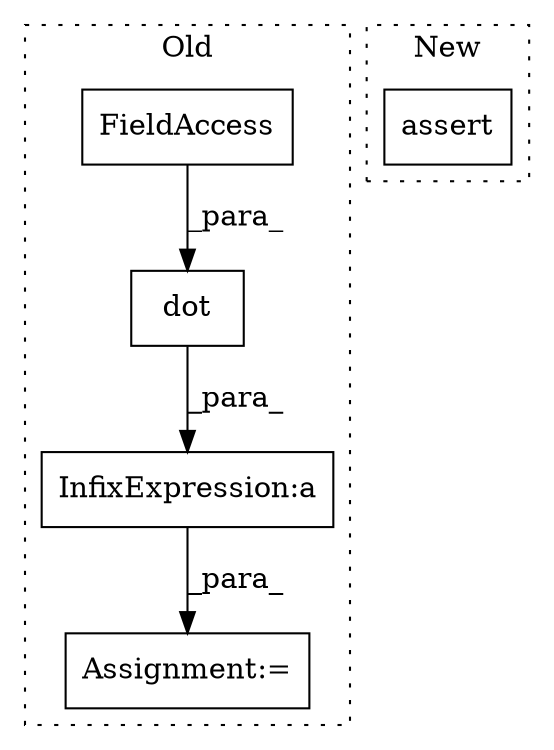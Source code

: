 digraph G {
subgraph cluster0 {
1 [label="dot" a="32" s="2242,2251" l="4,1" shape="box"];
3 [label="Assignment:=" a="7" s="2223" l="12" shape="box"];
4 [label="FieldAccess" a="22" s="2246" l="3" shape="box"];
5 [label="InfixExpression:a" a="27" s="2252" l="3" shape="box"];
label = "Old";
style="dotted";
}
subgraph cluster1 {
2 [label="assert" a="32" s="2615,2669" l="14,1" shape="box"];
label = "New";
style="dotted";
}
1 -> 5 [label="_para_"];
4 -> 1 [label="_para_"];
5 -> 3 [label="_para_"];
}